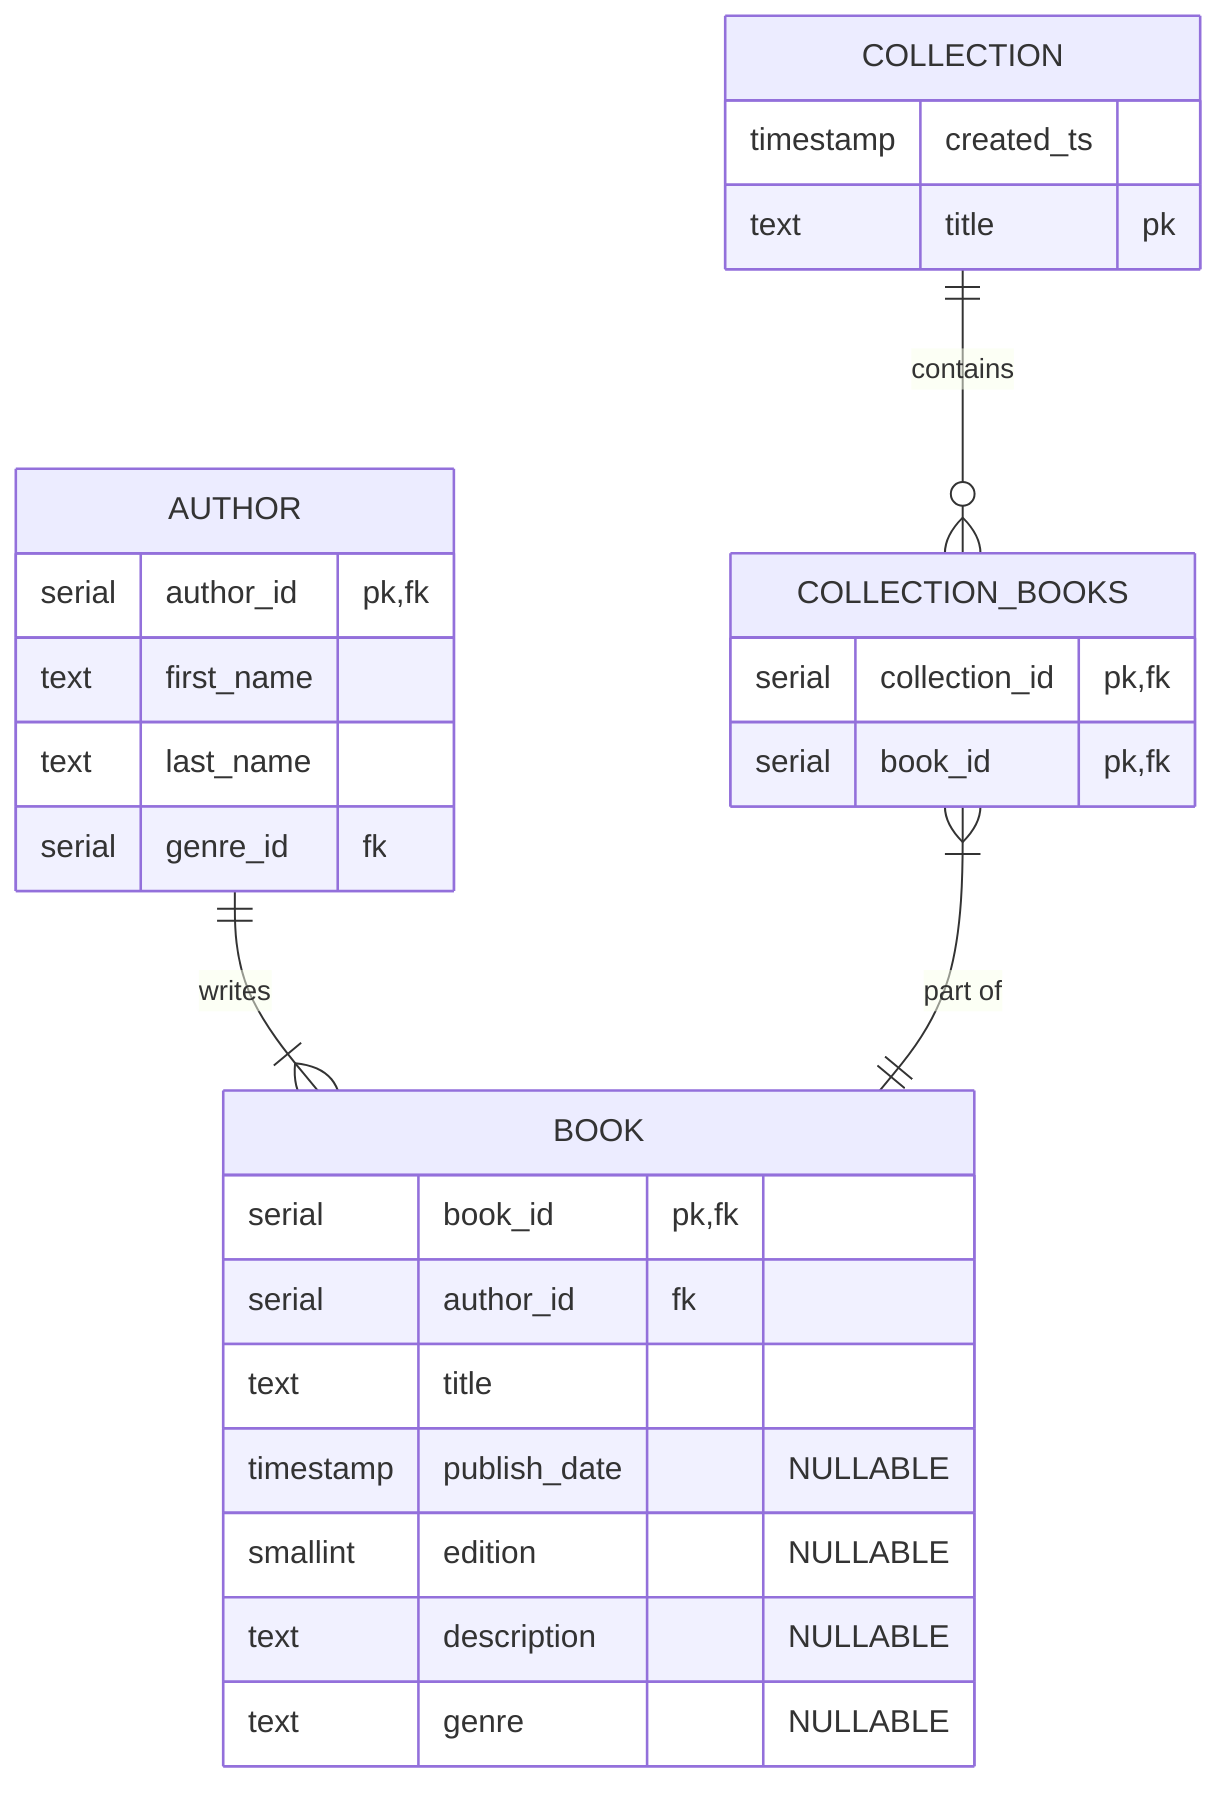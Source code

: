 erDiagram
    AUTHOR ||--|{ BOOK:"writes"
    COLLECTION_BOOKS }|--|| BOOK:"part of"
    COLLECTION ||--o{ COLLECTION_BOOKS:"contains"

    BOOK {
        serial book_id pk, fk
        serial author_id fk
        text title
        timestamp publish_date "NULLABLE"
        smallint edition  "NULLABLE"
        text description "NULLABLE"
        text genre "NULLABLE"
    }
    
    AUTHOR {
        serial author_id pk, fk
        text first_name
        text last_name
        serial genre_id fk
    }

    COLLECTION_BOOKS {
        serial collection_id pk, fk
        serial book_id pk, fk
    }

    COLLECTION {
        timestamp created_ts
        text title pk
    }
